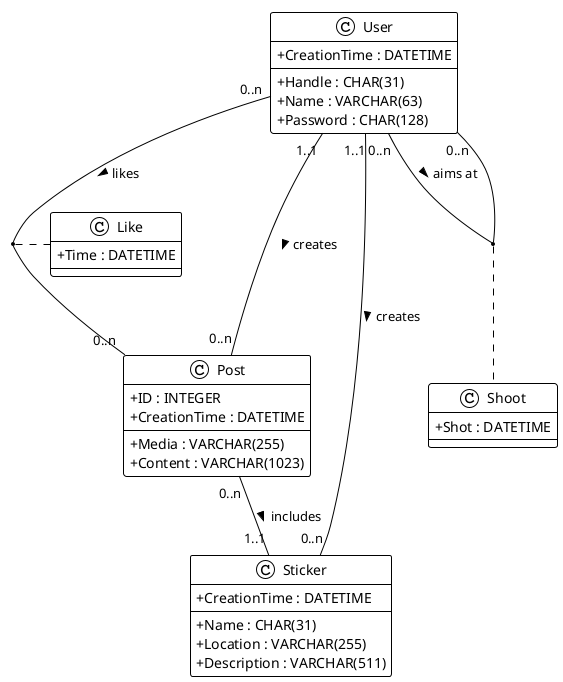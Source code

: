 @startuml hiddlestick

!theme plain
skinparam ClassAttributeIconSize 0

class User{
    + Handle : CHAR(31)
    + Name : VARCHAR(63)
    + Password : CHAR(128)
    + CreationTime : DATETIME
}

class Post{
    + ID : INTEGER
    /'
    + Creator : CHAR(31)
    + Sticker : CHAR(31)
    '/
    + Media : VARCHAR(255)
    + Content : VARCHAR(1023)
    + CreationTime : DATETIME
}

class Sticker{
    + Name : CHAR(31)
    + Location : VARCHAR(255)
    /'
    + Creator : CHAR(31)
    '/
    + Description : VARCHAR(511)
    + CreationTime : DATETIME
}

User "0..n" -- "0..n" User : aims at >
(User, User) . Shoot
User "1..1" -- "0..n" Post : creates >
User "1..1" -- "0..n" Sticker : creates >
Post "0..n" -- "1..1" Sticker : includes >
User "0..n" -- "0..n" Post : likes >
(User, Post) . Like

class Shoot{
    /'
    + Target : CHAR(31)
    + Archer : CHAR(31)
    '/
    + Shot : DATETIME
}

class Like{
    /'
    + PostID : INTEGER
    + User : CHAR(31)
    '/
    + Time : DATETIME
}

@enduml